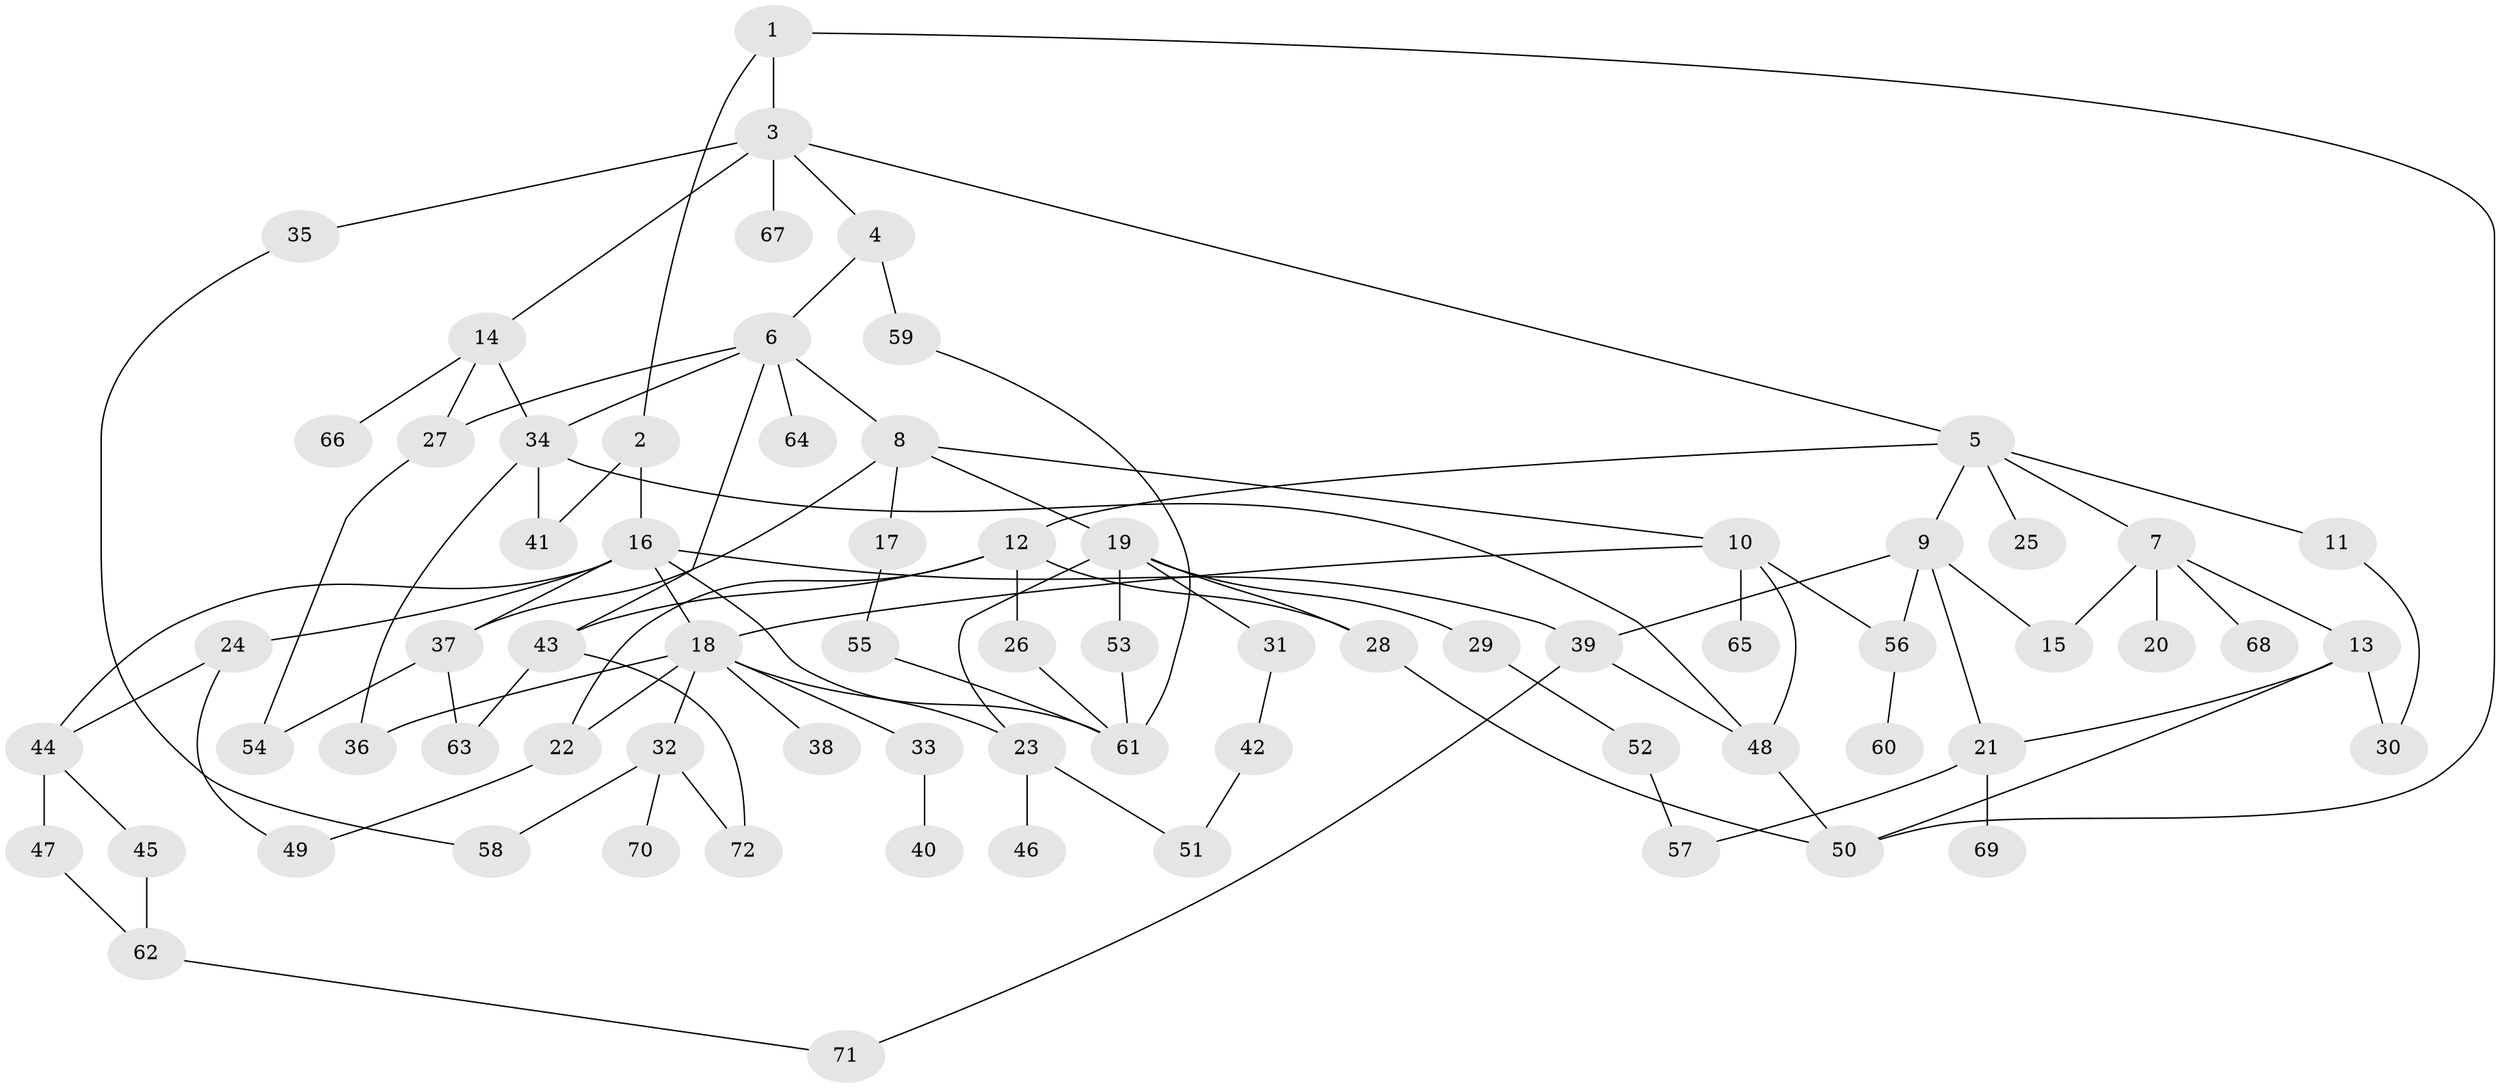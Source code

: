 // coarse degree distribution, {5: 0.1111111111111111, 1: 0.3333333333333333, 2: 0.3333333333333333, 12: 0.027777777777777776, 3: 0.1111111111111111, 11: 0.027777777777777776, 4: 0.027777777777777776, 9: 0.027777777777777776}
// Generated by graph-tools (version 1.1) at 2025/45/03/04/25 21:45:38]
// undirected, 72 vertices, 105 edges
graph export_dot {
graph [start="1"]
  node [color=gray90,style=filled];
  1;
  2;
  3;
  4;
  5;
  6;
  7;
  8;
  9;
  10;
  11;
  12;
  13;
  14;
  15;
  16;
  17;
  18;
  19;
  20;
  21;
  22;
  23;
  24;
  25;
  26;
  27;
  28;
  29;
  30;
  31;
  32;
  33;
  34;
  35;
  36;
  37;
  38;
  39;
  40;
  41;
  42;
  43;
  44;
  45;
  46;
  47;
  48;
  49;
  50;
  51;
  52;
  53;
  54;
  55;
  56;
  57;
  58;
  59;
  60;
  61;
  62;
  63;
  64;
  65;
  66;
  67;
  68;
  69;
  70;
  71;
  72;
  1 -- 2;
  1 -- 3;
  1 -- 50;
  2 -- 16;
  2 -- 41;
  3 -- 4;
  3 -- 5;
  3 -- 14;
  3 -- 35;
  3 -- 67;
  4 -- 6;
  4 -- 59;
  5 -- 7;
  5 -- 9;
  5 -- 11;
  5 -- 12;
  5 -- 25;
  6 -- 8;
  6 -- 64;
  6 -- 27;
  6 -- 43;
  6 -- 34;
  7 -- 13;
  7 -- 15;
  7 -- 20;
  7 -- 68;
  8 -- 10;
  8 -- 17;
  8 -- 19;
  8 -- 37;
  9 -- 39;
  9 -- 56;
  9 -- 21;
  9 -- 15;
  10 -- 56;
  10 -- 65;
  10 -- 48;
  10 -- 18;
  11 -- 30;
  12 -- 26;
  12 -- 28;
  12 -- 43;
  12 -- 22;
  13 -- 21;
  13 -- 30;
  13 -- 50;
  14 -- 27;
  14 -- 34;
  14 -- 66;
  16 -- 18;
  16 -- 24;
  16 -- 37;
  16 -- 44;
  16 -- 61;
  16 -- 39;
  17 -- 55;
  18 -- 22;
  18 -- 23;
  18 -- 32;
  18 -- 33;
  18 -- 38;
  18 -- 36;
  19 -- 29;
  19 -- 31;
  19 -- 53;
  19 -- 28;
  19 -- 23;
  21 -- 69;
  21 -- 57;
  22 -- 49;
  23 -- 46;
  23 -- 51;
  24 -- 49;
  24 -- 44;
  26 -- 61;
  27 -- 54;
  28 -- 50;
  29 -- 52;
  31 -- 42;
  32 -- 70;
  32 -- 72;
  32 -- 58;
  33 -- 40;
  34 -- 36;
  34 -- 41;
  34 -- 48;
  35 -- 58;
  37 -- 63;
  37 -- 54;
  39 -- 48;
  39 -- 71;
  42 -- 51;
  43 -- 63;
  43 -- 72;
  44 -- 45;
  44 -- 47;
  45 -- 62;
  47 -- 62;
  48 -- 50;
  52 -- 57;
  53 -- 61;
  55 -- 61;
  56 -- 60;
  59 -- 61;
  62 -- 71;
}
